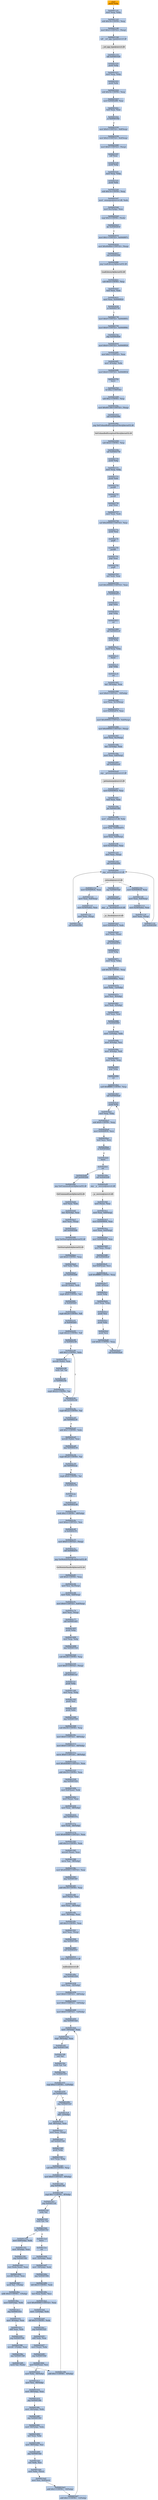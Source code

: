 digraph G {
node[shape=rectangle,style=filled,fillcolor=lightsteelblue,color=lightsteelblue]
bgcolor="transparent"
a0x00401140pushl_ebp[label="start\npushl %ebp",color="lightgrey",fillcolor="orange"];
a0x00401141movl_esp_ebp[label="0x00401141\nmovl %esp, %ebp"];
a0x00401143subl_0x18UINT8_esp[label="0x00401143\nsubl $0x18<UINT8>, %esp"];
a0x00401146movl_0x2UINT32_esp_[label="0x00401146\nmovl $0x2<UINT32>, (%esp)"];
a0x0040114dcall___set_app_type_msvcrt_dll[label="0x0040114d\ncall __set_app_type@msvcrt.dll"];
a__set_app_type_msvcrt_dll[label="__set_app_type@msvcrt.dll",color="lightgrey",fillcolor="lightgrey"];
a0x00401153call_0x00401020[label="0x00401153\ncall 0x00401020"];
a0x00401020pushl_ebp[label="0x00401020\npushl %ebp"];
a0x00401021movl_esp_ebp[label="0x00401021\nmovl %esp, %ebp"];
a0x00401023pushl_ebx[label="0x00401023\npushl %ebx"];
a0x00401024subl_0x34UINT8_esp[label="0x00401024\nsubl $0x34<UINT8>, %esp"];
a0x00401027movl_0x0040e6f0_eax[label="0x00401027\nmovl 0x0040e6f0, %eax"];
a0x0040102ctestl_eax_eax[label="0x0040102c\ntestl %eax, %eax"];
a0x0040102eje_0x0040104c[label="0x0040102e\nje 0x0040104c"];
a0x00401030movl_0x0UINT32_0x8esp_[label="0x00401030\nmovl $0x0<UINT32>, 0x8(%esp)"];
a0x00401038movl_0x2UINT32_0x4esp_[label="0x00401038\nmovl $0x2<UINT32>, 0x4(%esp)"];
a0x00401040movl_0x0UINT32_esp_[label="0x00401040\nmovl $0x0<UINT32>, (%esp)"];
a0x00401047call_eax[label="0x00401047\ncall %eax"];
a0x004025d0pushl_ebp[label="0x004025d0\npushl %ebp"];
a0x004025d1movl_esp_ebp[label="0x004025d1\nmovl %esp, %ebp"];
a0x004025d3pushl_ebx[label="0x004025d3\npushl %ebx"];
a0x004025d4subl_0x14UINT8_esp[label="0x004025d4\nsubl $0x14<UINT8>, %esp"];
a0x004025d7movl__winmajor_msvcrt_dll_edx[label="0x004025d7\nmovl _winmajor@msvcrt.dll, %edx"];
a0x004025ddmovl_0xcebp__eax[label="0x004025dd\nmovl 0xc(%ebp), %eax"];
a0x004025e0cmpl_0x3UINT8_edx_[label="0x004025e0\ncmpl $0x3<UINT8>, (%edx)"];
a0x004025e3jbe_0x00402616[label="0x004025e3\njbe 0x00402616"];
a0x00402616movl_0x1UINT32_0x0040f07c[label="0x00402616\nmovl $0x1<UINT32>, 0x0040f07c"];
a0x00402620movl_0x40e6b4UINT32_esp_[label="0x00402620\nmovl $0x40e6b4<UINT32>, (%esp)"];
a0x00402627call_0x00402f88[label="0x00402627\ncall 0x00402f88"];
a0x00402f88jmp_LoadLibraryA_kernel32_dll[label="0x00402f88\njmp LoadLibraryA@kernel32.dll"];
LoadLibraryA_kernel32_dll[label="LoadLibraryA@kernel32.dll",color="lightgrey",fillcolor="lightgrey"];
a0x0040262csubl_0x4UINT8_esp[label="0x0040262c\nsubl $0x4<UINT8>, %esp"];
a0x0040262ftestl_eax_eax[label="0x0040262f\ntestl %eax, %eax"];
a0x00402631movl_eax_0x0040f020[label="0x00402631\nmovl %eax, 0x0040f020"];
a0x00402636je_0x00402736[label="0x00402636\nje 0x00402736"];
a0x00402736movl_0x0UINT32_0x0040f05c[label="0x00402736\nmovl $0x0<UINT32>, 0x0040f05c"];
a0x00402740movl_0x0UINT32_0x0040f06c[label="0x00402740\nmovl $0x0<UINT32>, 0x0040f06c"];
a0x0040274ajmp_0x004026e6[label="0x0040274a\njmp 0x004026e6"];
a0x004026e6movl_0x0UINT32_0x0040f020[label="0x004026e6\nmovl $0x0<UINT32>, 0x0040f020"];
a0x004026f0movl_0x1UINT32_eax[label="0x004026f0\nmovl $0x1<UINT32>, %eax"];
a0x004026f5movl__4ebp__ebx[label="0x004026f5\nmovl -4(%ebp), %ebx"];
a0x004026f8movl_0x0UINT32_0x0040f034[label="0x004026f8\nmovl $0x0<UINT32>, 0x0040f034"];
a0x00402702leave_[label="0x00402702\nleave "];
a0x00402703ret_0xcUINT16[label="0x00402703\nret $0xc<UINT16>"];
a0x00401049subl_0xcUINT8_esp[label="0x00401049\nsubl $0xc<UINT8>, %esp"];
a0x0040104cmovl_0x401180UINT32_esp_[label="0x0040104c\nmovl $0x401180<UINT32>, (%esp)"];
a0x00401053call_0x00402f60[label="0x00401053\ncall 0x00402f60"];
a0x00402f60jmp_SetUnhandledExceptionFilter_kernel32_dll[label="0x00402f60\njmp SetUnhandledExceptionFilter@kernel32.dll"];
SetUnhandledExceptionFilter_kernel32_dll[label="SetUnhandledExceptionFilter@kernel32.dll",color="lightgrey",fillcolor="lightgrey"];
a0x00401058subl_0x4UINT8_esp[label="0x00401058\nsubl $0x4<UINT8>, %esp"];
a0x0040105bcall_0x00402750[label="0x0040105b\ncall 0x00402750"];
a0x00402750pushl_ebp[label="0x00402750\npushl %ebp"];
a0x00402751movl_esp_ebp[label="0x00402751\nmovl %esp, %ebp"];
a0x00402753pushl_ebx[label="0x00402753\npushl %ebx"];
a0x00402754pushfl_[label="0x00402754\npushfl "];
a0x00402755pushfl_[label="0x00402755\npushfl "];
a0x00402756popl_eax[label="0x00402756\npopl %eax"];
a0x00402757movl_eax_edx[label="0x00402757\nmovl %eax, %edx"];
a0x00402759xorl_0x200000UINT32_eax[label="0x00402759\nxorl $0x200000<UINT32>, %eax"];
a0x0040275epushl_eax[label="0x0040275e\npushl %eax"];
a0x0040275fpopfl_[label="0x0040275f\npopfl "];
a0x00402760pushfl_[label="0x00402760\npushfl "];
a0x00402761popl_eax[label="0x00402761\npopl %eax"];
a0x00402762popfl_[label="0x00402762\npopfl "];
a0x00402763xorl_edx_eax[label="0x00402763\nxorl %edx, %eax"];
a0x00402765testl_0x200000UINT32_eax[label="0x00402765\ntestl $0x200000<UINT32>, %eax"];
a0x0040276aje_0x00402813[label="0x0040276a\nje 0x00402813"];
a0x00402813popl_ebx[label="0x00402813\npopl %ebx"];
a0x00402814popl_ebp[label="0x00402814\npopl %ebp"];
a0x00402815ret[label="0x00402815\nret"];
a0x00401060call_0x00402cc0[label="0x00401060\ncall 0x00402cc0"];
a0x00402cc0pushl_ebp[label="0x00402cc0\npushl %ebp"];
a0x00402cc1movl_esp_ebp[label="0x00402cc1\nmovl %esp, %ebp"];
a0x00402cc3fninit_[label="0x00402cc3\nfninit "];
a0x00402cc5popl_ebp[label="0x00402cc5\npopl %ebp"];
a0x00402cc6ret[label="0x00402cc6\nret"];
a0x00401065leal__16ebp__eax[label="0x00401065\nleal -16(%ebp), %eax"];
a0x00401068movl_0x0UINT32__16ebp_[label="0x00401068\nmovl $0x0<UINT32>, -16(%ebp)"];
a0x0040106fmovl_eax_0x10esp_[label="0x0040106f\nmovl %eax, 0x10(%esp)"];
a0x00401073movl_0x0040e670_eax[label="0x00401073\nmovl 0x0040e670, %eax"];
a0x00401078movl_0x40f004UINT32_0x4esp_[label="0x00401078\nmovl $0x40f004<UINT32>, 0x4(%esp)"];
a0x00401080movl_0x40f000UINT32_esp_[label="0x00401080\nmovl $0x40f000<UINT32>, (%esp)"];
a0x00401087movl_eax_0xcesp_[label="0x00401087\nmovl %eax, 0xc(%esp)"];
a0x0040108bleal__12ebp__eax[label="0x0040108b\nleal -12(%ebp), %eax"];
a0x0040108emovl_eax_0x8esp_[label="0x0040108e\nmovl %eax, 0x8(%esp)"];
a0x00401092call_0x00402ee0[label="0x00401092\ncall 0x00402ee0"];
a0x00402ee0jmp___getmainargs_msvcrt_dll[label="0x00402ee0\njmp __getmainargs@msvcrt.dll"];
a__getmainargs_msvcrt_dll[label="__getmainargs@msvcrt.dll",color="lightgrey",fillcolor="lightgrey"];
a0x00401097movl_0x0040f024_eax[label="0x00401097\nmovl 0x0040f024, %eax"];
a0x0040109ctestl_eax_eax[label="0x0040109c\ntestl %eax, %eax"];
a0x0040109ejne_0x004010f0[label="0x0040109e\njne 0x004010f0"];
a0x004010f0movl__iob_msvcrt_dll_ebx[label="0x004010f0\nmovl _iob@msvcrt.dll, %ebx"];
a0x004010f6movl_eax_0x0040e674[label="0x004010f6\nmovl %eax, 0x0040e674"];
a0x004010fbmovl_eax_0x4esp_[label="0x004010fb\nmovl %eax, 0x4(%esp)"];
a0x004010ffmovl_0x10ebx__eax[label="0x004010ff\nmovl 0x10(%ebx), %eax"];
a0x00401102movl_eax_esp_[label="0x00401102\nmovl %eax, (%esp)"];
a0x00401105call_0x00402f00[label="0x00401105\ncall 0x00402f00"];
a0x00402f00jmp__setmode_msvcrt_dll[label="0x00402f00\njmp _setmode@msvcrt.dll"];
a_setmode_msvcrt_dll[label="_setmode@msvcrt.dll",color="lightgrey",fillcolor="lightgrey"];
a0x0040110amovl_0x0040f024_eax[label="0x0040110a\nmovl 0x0040f024, %eax"];
a0x0040110fmovl_eax_0x4esp_[label="0x0040110f\nmovl %eax, 0x4(%esp)"];
a0x00401113movl_0x30ebx__eax[label="0x00401113\nmovl 0x30(%ebx), %eax"];
a0x00401116movl_eax_esp_[label="0x00401116\nmovl %eax, (%esp)"];
a0x00401119call_0x00402f00[label="0x00401119\ncall 0x00402f00"];
a0x0040111emovl_0x0040f024_eax[label="0x0040111e\nmovl 0x0040f024, %eax"];
a0x00401123movl_eax_0x4esp_[label="0x00401123\nmovl %eax, 0x4(%esp)"];
a0x00401127movl_0x50ebx__eax[label="0x00401127\nmovl 0x50(%ebx), %eax"];
a0x0040112amovl_eax_esp_[label="0x0040112a\nmovl %eax, (%esp)"];
a0x0040112dcall_0x00402f00[label="0x0040112d\ncall 0x00402f00"];
a0x00401132jmp_0x004010a0[label="0x00401132\njmp 0x004010a0"];
a0x004010a0call_0x00402ee8[label="0x004010a0\ncall 0x00402ee8"];
a0x00402ee8jmp___p__fmode_msvcrt_dll[label="0x00402ee8\njmp __p__fmode@msvcrt.dll"];
a__p__fmode_msvcrt_dll[label="__p__fmode@msvcrt.dll",color="lightgrey",fillcolor="lightgrey"];
a0x004010a5movl_0x0040e674_edx[label="0x004010a5\nmovl 0x0040e674, %edx"];
a0x004010abmovl_edx_eax_[label="0x004010ab\nmovl %edx, (%eax)"];
a0x004010adcall_0x00402970[label="0x004010ad\ncall 0x00402970"];
a0x00402970pushl_ebp[label="0x00402970\npushl %ebp"];
a0x00402971movl_esp_ebp[label="0x00402971\nmovl %esp, %ebp"];
a0x00402973subl_0x38UINT8_esp[label="0x00402973\nsubl $0x38<UINT8>, %esp"];
a0x00402976movl_0x0040f02c_eax[label="0x00402976\nmovl 0x0040f02c, %eax"];
a0x0040297bmovl_ebx__12ebp_[label="0x0040297b\nmovl %ebx, -12(%ebp)"];
a0x0040297emovl_esi__8ebp_[label="0x0040297e\nmovl %esi, -8(%ebp)"];
a0x00402981movl_edi__4ebp_[label="0x00402981\nmovl %edi, -4(%ebp)"];
a0x00402984testl_eax_eax[label="0x00402984\ntestl %eax, %eax"];
a0x00402986je_0x00402995[label="0x00402986\nje 0x00402995"];
a0x00402988movl__12ebp__ebx[label="0x00402988\nmovl -12(%ebp), %ebx"];
a0x0040298bmovl__8ebp__esi[label="0x0040298b\nmovl -8(%ebp), %esi"];
a0x0040298emovl__4ebp__edi[label="0x0040298e\nmovl -4(%ebp), %edi"];
a0x00402991movl_ebp_esp[label="0x00402991\nmovl %ebp, %esp"];
a0x00402993popl_ebp[label="0x00402993\npopl %ebp"];
a0x00402994ret[label="0x00402994\nret"];
a0x004010b2andl_0xfffffff0UINT8_esp[label="0x004010b2\nandl $0xfffffff0<UINT8>, %esp"];
a0x004010b5call_0x00402ba0[label="0x004010b5\ncall 0x00402ba0"];
a0x00402ba0pushl_ebp[label="0x00402ba0\npushl %ebp"];
a0x00402ba1movl_esp_ebp[label="0x00402ba1\nmovl %esp, %ebp"];
a0x00402ba3subl_0x8UINT8_esp[label="0x00402ba3\nsubl $0x8<UINT8>, %esp"];
a0x00402ba6movl_0x0040f030_ecx[label="0x00402ba6\nmovl 0x0040f030, %ecx"];
a0x00402bactestl_ecx_ecx[label="0x00402bac\ntestl %ecx, %ecx"];
a0x00402baeje_0x00402bb2[label="0x00402bae\nje 0x00402bb2"];
a0x00402bb0leave_[label="0x00402bb0\nleave "];
a0x00402bb1ret[label="0x00402bb1\nret"];
a0x004010bacall_0x00402ef0[label="0x004010ba\ncall 0x00402ef0"];
a0x00402ef0jmp___p__environ_msvcrt_dll[label="0x00402ef0\njmp __p__environ@msvcrt.dll"];
a__p__environ_msvcrt_dll[label="__p__environ@msvcrt.dll",color="lightgrey",fillcolor="lightgrey"];
a0x004010bfmovl_eax__eax[label="0x004010bf\nmovl (%eax), %eax"];
a0x004010c1movl_eax_0x8esp_[label="0x004010c1\nmovl %eax, 0x8(%esp)"];
a0x004010c5movl_0x0040f004_eax[label="0x004010c5\nmovl 0x0040f004, %eax"];
a0x004010camovl_eax_0x4esp_[label="0x004010ca\nmovl %eax, 0x4(%esp)"];
a0x004010cemovl_0x0040f000_eax[label="0x004010ce\nmovl 0x0040f000, %eax"];
a0x004010d3movl_eax_esp_[label="0x004010d3\nmovl %eax, (%esp)"];
a0x004010d6call_0x00402bc0[label="0x004010d6\ncall 0x00402bc0"];
a0x00402bc0leal_0x4esp__ecx[label="0x00402bc0\nleal 0x4(%esp), %ecx"];
a0x00402bc4andl_0xfffffff0UINT8_esp[label="0x00402bc4\nandl $0xfffffff0<UINT8>, %esp"];
a0x00402bc7pushl__4ecx_[label="0x00402bc7\npushl -4(%ecx)"];
a0x00402bcapushl_ebp[label="0x00402bca\npushl %ebp"];
a0x00402bcbmovl_esp_ebp[label="0x00402bcb\nmovl %esp, %ebp"];
a0x00402bcdpushl_esi[label="0x00402bcd\npushl %esi"];
a0x00402bcepushl_ebx[label="0x00402bce\npushl %ebx"];
a0x00402bcfpushl_ecx[label="0x00402bcf\npushl %ecx"];
a0x00402bd0subl_0x6cUINT8_esp[label="0x00402bd0\nsubl $0x6c<UINT8>, %esp"];
a0x00402bd3call_0x00402ba0[label="0x00402bd3\ncall 0x00402ba0"];
a0x00402bd8call_0x00402fd0[label="0x00402bd8\ncall 0x00402fd0"];
a0x00402fd0jmp_GetCommandLineA_kernel32_dll[label="0x00402fd0\njmp GetCommandLineA@kernel32.dll"];
GetCommandLineA_kernel32_dll[label="GetCommandLineA@kernel32.dll",color="lightgrey",fillcolor="lightgrey"];
a0x00402bddmovl_eax_ebx[label="0x00402bdd\nmovl %eax, %ebx"];
a0x00402bdfleal__92ebp__eax[label="0x00402bdf\nleal -92(%ebp), %eax"];
a0x00402be2movl_eax_esp_[label="0x00402be2\nmovl %eax, (%esp)"];
a0x00402be5call_0x00402fd8[label="0x00402be5\ncall 0x00402fd8"];
a0x00402fd8jmp_GetStartupInfoA_kernel32_dll[label="0x00402fd8\njmp GetStartupInfoA@kernel32.dll"];
GetStartupInfoA_kernel32_dll[label="GetStartupInfoA@kernel32.dll",color="lightgrey",fillcolor="lightgrey"];
a0x00402beasubl_0x4UINT8_esp[label="0x00402bea\nsubl $0x4<UINT8>, %esp"];
a0x00402bedtestl_ebx_ebx[label="0x00402bed\ntestl %ebx, %ebx"];
a0x00402befjne_0x00402bf6[label="0x00402bef\njne 0x00402bf6"];
a0x00402bf6movzbl_ebx__edx[label="0x00402bf6\nmovzbl (%ebx), %edx"];
a0x00402bf9cmpb_0x9UINT8_dl[label="0x00402bf9\ncmpb $0x9<UINT8>, %dl"];
a0x00402bfcje_0x00402bf3[label="0x00402bfc\nje 0x00402bf3"];
a0x00402bfecmpb_0x20UINT8_dl[label="0x00402bfe\ncmpb $0x20<UINT8>, %dl"];
a0x00402c01je_0x00402bf3[label="0x00402c01\nje 0x00402bf3"];
a0x00402c03cmpb_0x22UINT8_dl[label="0x00402c03\ncmpb $0x22<UINT8>, %dl"];
a0x00402c06je_0x00402c90[label="0x00402c06\nje 0x00402c90"];
a0x00402c90addl_0x1UINT8_ebx[label="0x00402c90\naddl $0x1<UINT8>, %ebx"];
a0x00402c93movzbl_ebx__eax[label="0x00402c93\nmovzbl (%ebx), %eax"];
a0x00402c96testb_al_al[label="0x00402c96\ntestb %al, %al"];
a0x00402c98je_0x00402c9e[label="0x00402c98\nje 0x00402c9e"];
a0x00402c9acmpb_0x22UINT8_al[label="0x00402c9a\ncmpb $0x22<UINT8>, %al"];
a0x00402c9cjne_0x00402c90[label="0x00402c9c\njne 0x00402c90"];
a0x00402c9ecmpb_0x22UINT8_al[label="0x00402c9e\ncmpb $0x22<UINT8>, %al"];
a0x00402ca0jne_0x00402c34[label="0x00402ca0\njne 0x00402c34"];
a0x00402ca2addl_0x1UINT8_ebx[label="0x00402ca2\naddl $0x1<UINT8>, %ebx"];
a0x00402ca5movzbl_ebx__eax[label="0x00402ca5\nmovzbl (%ebx), %eax"];
a0x00402ca8jmp_0x00402c34[label="0x00402ca8\njmp 0x00402c34"];
a0x00402c34cmpb_0x20UINT8_al[label="0x00402c34\ncmpb $0x20<UINT8>, %al"];
a0x00402c36jne_0x00402caa[label="0x00402c36\njne 0x00402caa"];
a0x00402caacmpb_0x9UINT8_al[label="0x00402caa\ncmpb $0x9<UINT8>, %al"];
a0x00402cacje_0x00402c38[label="0x00402cac\nje 0x00402c38"];
a0x00402caenop_[label="0x00402cae\nnop "];
a0x00402cb0jmp_0x00402c46[label="0x00402cb0\njmp 0x00402c46"];
a0x00402c46testb_0x1UINT8__48ebp_[label="0x00402c46\ntestb $0x1<UINT8>, -48(%ebp)"];
a0x00402c4amovl_0xaUINT32_esi[label="0x00402c4a\nmovl $0xa<UINT32>, %esi"];
a0x00402c4fje_0x00402c55[label="0x00402c4f\nje 0x00402c55"];
a0x00402c55movl_0x0UINT32_esp_[label="0x00402c55\nmovl $0x0<UINT32>, (%esp)"];
a0x00402c5ccall_0x00402f70[label="0x00402c5c\ncall 0x00402f70"];
a0x00402f70jmp_GetModuleHandleA_kernel32_dll[label="0x00402f70\njmp GetModuleHandleA@kernel32.dll"];
GetModuleHandleA_kernel32_dll[label="GetModuleHandleA@kernel32.dll",color="lightgrey",fillcolor="lightgrey"];
a0x00402c61subl_0x4UINT8_esp[label="0x00402c61\nsubl $0x4<UINT8>, %esp"];
a0x00402c64movl_esi_0xcesp_[label="0x00402c64\nmovl %esi, 0xc(%esp)"];
a0x00402c68movl_ebx_0x8esp_[label="0x00402c68\nmovl %ebx, 0x8(%esp)"];
a0x00402c6cmovl_0x0UINT32_0x4esp_[label="0x00402c6c\nmovl $0x0<UINT32>, 0x4(%esp)"];
a0x00402c74movl_eax_esp_[label="0x00402c74\nmovl %eax, (%esp)"];
a0x00402c77call_0x00401405[label="0x00402c77\ncall 0x00401405"];
a0x00401405pushl_ebp[label="0x00401405\npushl %ebp"];
a0x00401406movl_esp_ebp[label="0x00401406\nmovl %esp, %ebp"];
a0x00401408jmp_0x0040152d[label="0x00401408\njmp 0x0040152d"];
a0x0040152dsubl_0x28UINT8_esp[label="0x0040152d\nsubl $0x28<UINT8>, %esp"];
a0x00401530movl_0x0UINT32_esp_[label="0x00401530\nmovl $0x0<UINT32>, (%esp)"];
a0x00401537call_0x004013cf[label="0x00401537\ncall 0x004013cf"];
a0x004013cfpushl_ebp[label="0x004013cf\npushl %ebp"];
a0x004013d0movl_esp_ebp[label="0x004013d0\nmovl %esp, %ebp"];
a0x004013d2pushl_esi[label="0x004013d2\npushl %esi"];
a0x004013d3pushl_ebx[label="0x004013d3\npushl %ebx"];
a0x004013d4jmp_0x00401509[label="0x004013d4\njmp 0x00401509"];
a0x00401509subl_0x50UINT8_esp[label="0x00401509\nsubl $0x50<UINT8>, %esp"];
a0x0040150cmovl_0x0UINT32__48ebp_[label="0x0040150c\nmovl $0x0<UINT32>, -48(%ebp)"];
a0x00401513movl_0x0UINT32__44ebp_[label="0x00401513\nmovl $0x0<UINT32>, -44(%ebp)"];
a0x0040151amovw_0x0UINT16__38ebp_[label="0x0040151a\nmovw $0x0<UINT16>, -38(%ebp)"];
a0x00401520movl_0x404060UINT32_eax[label="0x00401520\nmovl $0x404060<UINT32>, %eax"];
a0x00401525addl_0x10UINT8_eax[label="0x00401525\naddl $0x10<UINT8>, %eax"];
a0x00401528jmp_0x0040142b[label="0x00401528\njmp 0x0040142b"];
a0x0040142bmovl_0x4eax__edx[label="0x0040142b\nmovl 0x4(%eax), %edx"];
a0x0040142emovl_eax__eax[label="0x0040142e\nmovl (%eax), %eax"];
a0x00401430movl_eax__48ebp_[label="0x00401430\nmovl %eax, -48(%ebp)"];
a0x00401433jmp_0x0040157a[label="0x00401433\njmp 0x0040157a"];
a0x0040157amovl_edx__44ebp_[label="0x0040157a\nmovl %edx, -44(%ebp)"];
a0x0040157dmovl_0x404060UINT32_eax[label="0x0040157d\nmovl $0x404060<UINT32>, %eax"];
a0x00401582addl_0x1eUINT8_eax[label="0x00401582\naddl $0x1e<UINT8>, %eax"];
a0x00401585movzwl_eax__eax[label="0x00401585\nmovzwl (%eax), %eax"];
a0x00401588movw_ax__38ebp_[label="0x00401588\nmovw %ax, -38(%ebp)"];
a0x0040158cmovl_0x404060UINT32_eax[label="0x0040158c\nmovl $0x404060<UINT32>, %eax"];
a0x00401591jmp_0x004014f3[label="0x00401591\njmp 0x004014f3"];
a0x004014f3addl_0x18UINT8_eax[label="0x004014f3\naddl $0x18<UINT8>, %eax"];
a0x004014f6movl_eax__eax[label="0x004014f6\nmovl (%eax), %eax"];
a0x004014f8movl_eax__36ebp_[label="0x004014f8\nmovl %eax, -36(%ebp)"];
a0x004014fbmovl__36ebp__eax[label="0x004014fb\nmovl -36(%ebp), %eax"];
a0x004014feshll_0x3UINT8_eax[label="0x004014fe\nshll $0x3<UINT8>, %eax"];
a0x00401501movl_eax_esp_[label="0x00401501\nmovl %eax, (%esp)"];
a0x00401504jmp_0x00401485[label="0x00401504\njmp 0x00401485"];
a0x00401485call_0x00402f10[label="0x00401485\ncall 0x00402f10"];
a0x00402f10jmp_malloc_msvcrt_dll[label="0x00402f10\njmp malloc@msvcrt.dll"];
malloc_msvcrt_dll[label="malloc@msvcrt.dll",color="lightgrey",fillcolor="lightgrey"];
a0x0040148ajmp_0x00401438[label="0x0040148a\njmp 0x00401438"];
a0x00401438movl_eax__32ebp_[label="0x00401438\nmovl %eax, -32(%ebp)"];
a0x0040143bmovl_0x0UINT32__28ebp_[label="0x0040143b\nmovl $0x0<UINT32>, -28(%ebp)"];
a0x00401442movl_0x0UINT32__16ebp_[label="0x00401442\nmovl $0x0<UINT32>, -16(%ebp)"];
a0x00401449movl_0x0UINT32__12ebp_[label="0x00401449\nmovl $0x0<UINT32>, -12(%ebp)"];
a0x00401450jmp_0x004014eb[label="0x00401450\njmp 0x004014eb"];
a0x004014ebmovl__16ebp__eax[label="0x004014eb\nmovl -16(%ebp), %eax"];
a0x004014eecmpl__36ebp__eax[label="0x004014ee\ncmpl -36(%ebp), %eax"];
a0x004014f1jmp_0x00401549[label="0x004014f1\njmp 0x00401549"];
a0x00401549setl_al[label="0x00401549\nsetl %al"];
a0x0040154ctestb_al_al[label="0x0040154c\ntestb %al, %al"];
a0x0040154ejne_0x00401455[label="0x0040154e\njne 0x00401455"];
a0x00401455cmpl_0x2UINT8__12ebp_[label="0x00401455\ncmpl $0x2<UINT8>, -12(%ebp)"];
a0x00401459jne_0x004014c9[label="0x00401459\njne 0x004014c9"];
a0x004014c9leal__48ebp__eax[label="0x004014c9\nleal -48(%ebp), %eax"];
a0x004014ccmovl_eax_esp_[label="0x004014cc\nmovl %eax, (%esp)"];
a0x004014cfcall_0x00401340[label="0x004014cf\ncall 0x00401340"];
a0x00401340pushl_ebp[label="0x00401340\npushl %ebp"];
a0x00401341movl_esp_ebp[label="0x00401341\nmovl %esp, %ebp"];
a0x00401343subl_0x10UINT8_esp[label="0x00401343\nsubl $0x10<UINT8>, %esp"];
a0x00401346movl_0x0UINT32__8ebp_[label="0x00401346\nmovl $0x0<UINT32>, -8(%ebp)"];
a0x0040134djmp_0x004013df[label="0x0040134d\njmp 0x004013df"];
a0x004013dfcmpl_0x7UINT8__8ebp_[label="0x004013df\ncmpl $0x7<UINT8>, -8(%ebp)"];
a0x004013e3jmp_0x004013c6[label="0x004013e3\njmp 0x004013c6"];
a0x004013c6setle_al[label="0x004013c6\nsetle %al"];
a0x004013c9testb_al_al[label="0x004013c9\ntestb %al, %al"];
a0x004013cbjne_0x00401352[label="0x004013cb\njne 0x00401352"];
a0x00401352movl_0x8ebp__edx[label="0x00401352\nmovl 0x8(%ebp), %edx"];
a0x00401355movl__8ebp__eax[label="0x00401355\nmovl -8(%ebp), %eax"];
a0x00401358jmp_0x004014b1[label="0x00401358\njmp 0x004014b1"];
a0x004014b1leal_edxeax__eax[label="0x004014b1\nleal (%edx,%eax), %eax"];
a0x004014b4movzbl_eax__eax[label="0x004014b4\nmovzbl (%eax), %eax"];
a0x004014b7movb_al__1ebp_[label="0x004014b7\nmovb %al, -1(%ebp)"];
a0x004014baaddb_0x4UINT8__1ebp_[label="0x004014ba\naddb $0x4<UINT8>, -1(%ebp)"];
a0x004014bemovl_0x8ebp__edx[label="0x004014be\nmovl 0x8(%ebp), %edx"];
a0x004014c1jmp_0x0040141b[label="0x004014c1\njmp 0x0040141b"];
a0x0040141bmovl__8ebp__eax[label="0x0040141b\nmovl -8(%ebp), %eax"];
a0x0040141eaddl_eax_edx[label="0x0040141e\naddl %eax, %edx"];
a0x00401420jmp_0x00401596[label="0x00401420\njmp 0x00401596"];
a0x00401596movzbl__1ebp__eax[label="0x00401596\nmovzbl -1(%ebp), %eax"];
a0x0040159ajmp_0x004013d9[label="0x0040159a\njmp 0x004013d9"];
a0x004013d9movb_al_edx_[label="0x004013d9\nmovb %al, (%edx)"];
a0x004013dbaddl_0x1UINT8__8ebp_[label="0x004013db\naddl $0x1<UINT8>, -8(%ebp)"];
a0x004013cdleave_[label="0x004013cd\nleave "];
a0x004013ceret[label="0x004013ce\nret"];
a0x004014d4movl__32ebp__eax[label="0x004014d4\nmovl -32(%ebp), %eax"];
a0x004014d7movl__16ebp__edx[label="0x004014d7\nmovl -16(%ebp), %edx"];
a0x004014dajmp_0x0040149b[label="0x004014da\njmp 0x0040149b"];
a0x0040149bshll_0x3UINT8_edx[label="0x0040149b\nshll $0x3<UINT8>, %edx"];
a0x0040149eleal_eaxedx__ecx[label="0x0040149e\nleal (%eax,%edx), %ecx"];
a0x004014a1movl_0x404060UINT32_eax[label="0x004014a1\nmovl $0x404060<UINT32>, %eax"];
a0x004014a6movl__12ebp__edx[label="0x004014a6\nmovl -12(%ebp), %edx"];
a0x004014a9shll_0x3UINT8_edx[label="0x004014a9\nshll $0x3<UINT8>, %edx"];
a0x004014acjmp_0x00401425[label="0x004014ac\njmp 0x00401425"];
a0x00401425addl_edx_eax[label="0x00401425\naddl %edx, %eax"];
a0x00401427movl_eax__ebx[label="0x00401427\nmovl (%eax), %ebx"];
a0x00401429jmp_0x0040140d[label="0x00401429\njmp 0x0040140d"];
a0x0040140dmovl_0x4eax__esi[label="0x0040140d\nmovl 0x4(%eax), %esi"];
a0x00401410movl_ebx__64ebp_[label="0x00401410\nmovl %ebx, -64(%ebp)"];
a0x00401413movl_esi__60ebp_[label="0x00401413\nmovl %esi, -60(%ebp)"];
a0x00401416movl__48ebp__eax[label="0x00401416\nmovl -48(%ebp), %eax"];
a0x00401419jmp_0x0040148c[label="0x00401419\njmp 0x0040148c"];
a0x0040148cmovl__44ebp__edx[label="0x0040148c\nmovl -44(%ebp), %edx"];
a0x0040148fjmp_0x00401491[label="0x0040148f\njmp 0x00401491"];
a0x00401491movl__64ebp__ebx[label="0x00401491\nmovl -64(%ebp), %ebx"];
a0x00401494xorl_eax_ebx[label="0x00401494\nxorl %eax, %ebx"];
a0x00401496movl__60ebp__esi[label="0x00401496\nmovl -60(%ebp), %esi"];
a0x00401499jmp_0x004014dc[label="0x00401499\njmp 0x004014dc"];
a0x004014dcxorl_edx_esi[label="0x004014dc\nxorl %edx, %esi"];
a0x004014demovl_ebx_ecx_[label="0x004014de\nmovl %ebx, (%ecx)"];
a0x004014e0movl_esi_0x4ecx_[label="0x004014e0\nmovl %esi, 0x4(%ecx)"];
a0x004014e3addl_0x1UINT8__16ebp_[label="0x004014e3\naddl $0x1<UINT8>, -16(%ebp)"];
a0x004014e7addl_0x1UINT8__12ebp_[label="0x004014e7\naddl $0x1<UINT8>, -12(%ebp)"];
a0x0040145bjmp_0x004014c6[label="0x0040145b\njmp 0x004014c6"];
a0x004014c6shll__12ebp_[label="0x004014c6\nshll -12(%ebp)"];
a0x00401140pushl_ebp -> a0x00401141movl_esp_ebp [color="#000000"];
a0x00401141movl_esp_ebp -> a0x00401143subl_0x18UINT8_esp [color="#000000"];
a0x00401143subl_0x18UINT8_esp -> a0x00401146movl_0x2UINT32_esp_ [color="#000000"];
a0x00401146movl_0x2UINT32_esp_ -> a0x0040114dcall___set_app_type_msvcrt_dll [color="#000000"];
a0x0040114dcall___set_app_type_msvcrt_dll -> a__set_app_type_msvcrt_dll [color="#000000"];
a__set_app_type_msvcrt_dll -> a0x00401153call_0x00401020 [color="#000000"];
a0x00401153call_0x00401020 -> a0x00401020pushl_ebp [color="#000000"];
a0x00401020pushl_ebp -> a0x00401021movl_esp_ebp [color="#000000"];
a0x00401021movl_esp_ebp -> a0x00401023pushl_ebx [color="#000000"];
a0x00401023pushl_ebx -> a0x00401024subl_0x34UINT8_esp [color="#000000"];
a0x00401024subl_0x34UINT8_esp -> a0x00401027movl_0x0040e6f0_eax [color="#000000"];
a0x00401027movl_0x0040e6f0_eax -> a0x0040102ctestl_eax_eax [color="#000000"];
a0x0040102ctestl_eax_eax -> a0x0040102eje_0x0040104c [color="#000000"];
a0x0040102eje_0x0040104c -> a0x00401030movl_0x0UINT32_0x8esp_ [color="#000000",label="F"];
a0x00401030movl_0x0UINT32_0x8esp_ -> a0x00401038movl_0x2UINT32_0x4esp_ [color="#000000"];
a0x00401038movl_0x2UINT32_0x4esp_ -> a0x00401040movl_0x0UINT32_esp_ [color="#000000"];
a0x00401040movl_0x0UINT32_esp_ -> a0x00401047call_eax [color="#000000"];
a0x00401047call_eax -> a0x004025d0pushl_ebp [color="#000000"];
a0x004025d0pushl_ebp -> a0x004025d1movl_esp_ebp [color="#000000"];
a0x004025d1movl_esp_ebp -> a0x004025d3pushl_ebx [color="#000000"];
a0x004025d3pushl_ebx -> a0x004025d4subl_0x14UINT8_esp [color="#000000"];
a0x004025d4subl_0x14UINT8_esp -> a0x004025d7movl__winmajor_msvcrt_dll_edx [color="#000000"];
a0x004025d7movl__winmajor_msvcrt_dll_edx -> a0x004025ddmovl_0xcebp__eax [color="#000000"];
a0x004025ddmovl_0xcebp__eax -> a0x004025e0cmpl_0x3UINT8_edx_ [color="#000000"];
a0x004025e0cmpl_0x3UINT8_edx_ -> a0x004025e3jbe_0x00402616 [color="#000000"];
a0x004025e3jbe_0x00402616 -> a0x00402616movl_0x1UINT32_0x0040f07c [color="#000000",label="T"];
a0x00402616movl_0x1UINT32_0x0040f07c -> a0x00402620movl_0x40e6b4UINT32_esp_ [color="#000000"];
a0x00402620movl_0x40e6b4UINT32_esp_ -> a0x00402627call_0x00402f88 [color="#000000"];
a0x00402627call_0x00402f88 -> a0x00402f88jmp_LoadLibraryA_kernel32_dll [color="#000000"];
a0x00402f88jmp_LoadLibraryA_kernel32_dll -> LoadLibraryA_kernel32_dll [color="#000000"];
LoadLibraryA_kernel32_dll -> a0x0040262csubl_0x4UINT8_esp [color="#000000"];
a0x0040262csubl_0x4UINT8_esp -> a0x0040262ftestl_eax_eax [color="#000000"];
a0x0040262ftestl_eax_eax -> a0x00402631movl_eax_0x0040f020 [color="#000000"];
a0x00402631movl_eax_0x0040f020 -> a0x00402636je_0x00402736 [color="#000000"];
a0x00402636je_0x00402736 -> a0x00402736movl_0x0UINT32_0x0040f05c [color="#000000",label="T"];
a0x00402736movl_0x0UINT32_0x0040f05c -> a0x00402740movl_0x0UINT32_0x0040f06c [color="#000000"];
a0x00402740movl_0x0UINT32_0x0040f06c -> a0x0040274ajmp_0x004026e6 [color="#000000"];
a0x0040274ajmp_0x004026e6 -> a0x004026e6movl_0x0UINT32_0x0040f020 [color="#000000"];
a0x004026e6movl_0x0UINT32_0x0040f020 -> a0x004026f0movl_0x1UINT32_eax [color="#000000"];
a0x004026f0movl_0x1UINT32_eax -> a0x004026f5movl__4ebp__ebx [color="#000000"];
a0x004026f5movl__4ebp__ebx -> a0x004026f8movl_0x0UINT32_0x0040f034 [color="#000000"];
a0x004026f8movl_0x0UINT32_0x0040f034 -> a0x00402702leave_ [color="#000000"];
a0x00402702leave_ -> a0x00402703ret_0xcUINT16 [color="#000000"];
a0x00402703ret_0xcUINT16 -> a0x00401049subl_0xcUINT8_esp [color="#000000"];
a0x00401049subl_0xcUINT8_esp -> a0x0040104cmovl_0x401180UINT32_esp_ [color="#000000"];
a0x0040104cmovl_0x401180UINT32_esp_ -> a0x00401053call_0x00402f60 [color="#000000"];
a0x00401053call_0x00402f60 -> a0x00402f60jmp_SetUnhandledExceptionFilter_kernel32_dll [color="#000000"];
a0x00402f60jmp_SetUnhandledExceptionFilter_kernel32_dll -> SetUnhandledExceptionFilter_kernel32_dll [color="#000000"];
SetUnhandledExceptionFilter_kernel32_dll -> a0x00401058subl_0x4UINT8_esp [color="#000000"];
a0x00401058subl_0x4UINT8_esp -> a0x0040105bcall_0x00402750 [color="#000000"];
a0x0040105bcall_0x00402750 -> a0x00402750pushl_ebp [color="#000000"];
a0x00402750pushl_ebp -> a0x00402751movl_esp_ebp [color="#000000"];
a0x00402751movl_esp_ebp -> a0x00402753pushl_ebx [color="#000000"];
a0x00402753pushl_ebx -> a0x00402754pushfl_ [color="#000000"];
a0x00402754pushfl_ -> a0x00402755pushfl_ [color="#000000"];
a0x00402755pushfl_ -> a0x00402756popl_eax [color="#000000"];
a0x00402756popl_eax -> a0x00402757movl_eax_edx [color="#000000"];
a0x00402757movl_eax_edx -> a0x00402759xorl_0x200000UINT32_eax [color="#000000"];
a0x00402759xorl_0x200000UINT32_eax -> a0x0040275epushl_eax [color="#000000"];
a0x0040275epushl_eax -> a0x0040275fpopfl_ [color="#000000"];
a0x0040275fpopfl_ -> a0x00402760pushfl_ [color="#000000"];
a0x00402760pushfl_ -> a0x00402761popl_eax [color="#000000"];
a0x00402761popl_eax -> a0x00402762popfl_ [color="#000000"];
a0x00402762popfl_ -> a0x00402763xorl_edx_eax [color="#000000"];
a0x00402763xorl_edx_eax -> a0x00402765testl_0x200000UINT32_eax [color="#000000"];
a0x00402765testl_0x200000UINT32_eax -> a0x0040276aje_0x00402813 [color="#000000"];
a0x0040276aje_0x00402813 -> a0x00402813popl_ebx [color="#000000",label="T"];
a0x00402813popl_ebx -> a0x00402814popl_ebp [color="#000000"];
a0x00402814popl_ebp -> a0x00402815ret [color="#000000"];
a0x00402815ret -> a0x00401060call_0x00402cc0 [color="#000000"];
a0x00401060call_0x00402cc0 -> a0x00402cc0pushl_ebp [color="#000000"];
a0x00402cc0pushl_ebp -> a0x00402cc1movl_esp_ebp [color="#000000"];
a0x00402cc1movl_esp_ebp -> a0x00402cc3fninit_ [color="#000000"];
a0x00402cc3fninit_ -> a0x00402cc5popl_ebp [color="#000000"];
a0x00402cc5popl_ebp -> a0x00402cc6ret [color="#000000"];
a0x00402cc6ret -> a0x00401065leal__16ebp__eax [color="#000000"];
a0x00401065leal__16ebp__eax -> a0x00401068movl_0x0UINT32__16ebp_ [color="#000000"];
a0x00401068movl_0x0UINT32__16ebp_ -> a0x0040106fmovl_eax_0x10esp_ [color="#000000"];
a0x0040106fmovl_eax_0x10esp_ -> a0x00401073movl_0x0040e670_eax [color="#000000"];
a0x00401073movl_0x0040e670_eax -> a0x00401078movl_0x40f004UINT32_0x4esp_ [color="#000000"];
a0x00401078movl_0x40f004UINT32_0x4esp_ -> a0x00401080movl_0x40f000UINT32_esp_ [color="#000000"];
a0x00401080movl_0x40f000UINT32_esp_ -> a0x00401087movl_eax_0xcesp_ [color="#000000"];
a0x00401087movl_eax_0xcesp_ -> a0x0040108bleal__12ebp__eax [color="#000000"];
a0x0040108bleal__12ebp__eax -> a0x0040108emovl_eax_0x8esp_ [color="#000000"];
a0x0040108emovl_eax_0x8esp_ -> a0x00401092call_0x00402ee0 [color="#000000"];
a0x00401092call_0x00402ee0 -> a0x00402ee0jmp___getmainargs_msvcrt_dll [color="#000000"];
a0x00402ee0jmp___getmainargs_msvcrt_dll -> a__getmainargs_msvcrt_dll [color="#000000"];
a__getmainargs_msvcrt_dll -> a0x00401097movl_0x0040f024_eax [color="#000000"];
a0x00401097movl_0x0040f024_eax -> a0x0040109ctestl_eax_eax [color="#000000"];
a0x0040109ctestl_eax_eax -> a0x0040109ejne_0x004010f0 [color="#000000"];
a0x0040109ejne_0x004010f0 -> a0x004010f0movl__iob_msvcrt_dll_ebx [color="#000000",label="T"];
a0x004010f0movl__iob_msvcrt_dll_ebx -> a0x004010f6movl_eax_0x0040e674 [color="#000000"];
a0x004010f6movl_eax_0x0040e674 -> a0x004010fbmovl_eax_0x4esp_ [color="#000000"];
a0x004010fbmovl_eax_0x4esp_ -> a0x004010ffmovl_0x10ebx__eax [color="#000000"];
a0x004010ffmovl_0x10ebx__eax -> a0x00401102movl_eax_esp_ [color="#000000"];
a0x00401102movl_eax_esp_ -> a0x00401105call_0x00402f00 [color="#000000"];
a0x00401105call_0x00402f00 -> a0x00402f00jmp__setmode_msvcrt_dll [color="#000000"];
a0x00402f00jmp__setmode_msvcrt_dll -> a_setmode_msvcrt_dll [color="#000000"];
a_setmode_msvcrt_dll -> a0x0040110amovl_0x0040f024_eax [color="#000000"];
a0x0040110amovl_0x0040f024_eax -> a0x0040110fmovl_eax_0x4esp_ [color="#000000"];
a0x0040110fmovl_eax_0x4esp_ -> a0x00401113movl_0x30ebx__eax [color="#000000"];
a0x00401113movl_0x30ebx__eax -> a0x00401116movl_eax_esp_ [color="#000000"];
a0x00401116movl_eax_esp_ -> a0x00401119call_0x00402f00 [color="#000000"];
a0x00401119call_0x00402f00 -> a0x00402f00jmp__setmode_msvcrt_dll [color="#000000"];
a_setmode_msvcrt_dll -> a0x0040111emovl_0x0040f024_eax [color="#000000"];
a0x0040111emovl_0x0040f024_eax -> a0x00401123movl_eax_0x4esp_ [color="#000000"];
a0x00401123movl_eax_0x4esp_ -> a0x00401127movl_0x50ebx__eax [color="#000000"];
a0x00401127movl_0x50ebx__eax -> a0x0040112amovl_eax_esp_ [color="#000000"];
a0x0040112amovl_eax_esp_ -> a0x0040112dcall_0x00402f00 [color="#000000"];
a0x0040112dcall_0x00402f00 -> a0x00402f00jmp__setmode_msvcrt_dll [color="#000000"];
a_setmode_msvcrt_dll -> a0x00401132jmp_0x004010a0 [color="#000000"];
a0x00401132jmp_0x004010a0 -> a0x004010a0call_0x00402ee8 [color="#000000"];
a0x004010a0call_0x00402ee8 -> a0x00402ee8jmp___p__fmode_msvcrt_dll [color="#000000"];
a0x00402ee8jmp___p__fmode_msvcrt_dll -> a__p__fmode_msvcrt_dll [color="#000000"];
a__p__fmode_msvcrt_dll -> a0x004010a5movl_0x0040e674_edx [color="#000000"];
a0x004010a5movl_0x0040e674_edx -> a0x004010abmovl_edx_eax_ [color="#000000"];
a0x004010abmovl_edx_eax_ -> a0x004010adcall_0x00402970 [color="#000000"];
a0x004010adcall_0x00402970 -> a0x00402970pushl_ebp [color="#000000"];
a0x00402970pushl_ebp -> a0x00402971movl_esp_ebp [color="#000000"];
a0x00402971movl_esp_ebp -> a0x00402973subl_0x38UINT8_esp [color="#000000"];
a0x00402973subl_0x38UINT8_esp -> a0x00402976movl_0x0040f02c_eax [color="#000000"];
a0x00402976movl_0x0040f02c_eax -> a0x0040297bmovl_ebx__12ebp_ [color="#000000"];
a0x0040297bmovl_ebx__12ebp_ -> a0x0040297emovl_esi__8ebp_ [color="#000000"];
a0x0040297emovl_esi__8ebp_ -> a0x00402981movl_edi__4ebp_ [color="#000000"];
a0x00402981movl_edi__4ebp_ -> a0x00402984testl_eax_eax [color="#000000"];
a0x00402984testl_eax_eax -> a0x00402986je_0x00402995 [color="#000000"];
a0x00402986je_0x00402995 -> a0x00402988movl__12ebp__ebx [color="#000000",label="F"];
a0x00402988movl__12ebp__ebx -> a0x0040298bmovl__8ebp__esi [color="#000000"];
a0x0040298bmovl__8ebp__esi -> a0x0040298emovl__4ebp__edi [color="#000000"];
a0x0040298emovl__4ebp__edi -> a0x00402991movl_ebp_esp [color="#000000"];
a0x00402991movl_ebp_esp -> a0x00402993popl_ebp [color="#000000"];
a0x00402993popl_ebp -> a0x00402994ret [color="#000000"];
a0x00402994ret -> a0x004010b2andl_0xfffffff0UINT8_esp [color="#000000"];
a0x004010b2andl_0xfffffff0UINT8_esp -> a0x004010b5call_0x00402ba0 [color="#000000"];
a0x004010b5call_0x00402ba0 -> a0x00402ba0pushl_ebp [color="#000000"];
a0x00402ba0pushl_ebp -> a0x00402ba1movl_esp_ebp [color="#000000"];
a0x00402ba1movl_esp_ebp -> a0x00402ba3subl_0x8UINT8_esp [color="#000000"];
a0x00402ba3subl_0x8UINT8_esp -> a0x00402ba6movl_0x0040f030_ecx [color="#000000"];
a0x00402ba6movl_0x0040f030_ecx -> a0x00402bactestl_ecx_ecx [color="#000000"];
a0x00402bactestl_ecx_ecx -> a0x00402baeje_0x00402bb2 [color="#000000"];
a0x00402baeje_0x00402bb2 -> a0x00402bb0leave_ [color="#000000",label="F"];
a0x00402bb0leave_ -> a0x00402bb1ret [color="#000000"];
a0x00402bb1ret -> a0x004010bacall_0x00402ef0 [color="#000000"];
a0x004010bacall_0x00402ef0 -> a0x00402ef0jmp___p__environ_msvcrt_dll [color="#000000"];
a0x00402ef0jmp___p__environ_msvcrt_dll -> a__p__environ_msvcrt_dll [color="#000000"];
a__p__environ_msvcrt_dll -> a0x004010bfmovl_eax__eax [color="#000000"];
a0x004010bfmovl_eax__eax -> a0x004010c1movl_eax_0x8esp_ [color="#000000"];
a0x004010c1movl_eax_0x8esp_ -> a0x004010c5movl_0x0040f004_eax [color="#000000"];
a0x004010c5movl_0x0040f004_eax -> a0x004010camovl_eax_0x4esp_ [color="#000000"];
a0x004010camovl_eax_0x4esp_ -> a0x004010cemovl_0x0040f000_eax [color="#000000"];
a0x004010cemovl_0x0040f000_eax -> a0x004010d3movl_eax_esp_ [color="#000000"];
a0x004010d3movl_eax_esp_ -> a0x004010d6call_0x00402bc0 [color="#000000"];
a0x004010d6call_0x00402bc0 -> a0x00402bc0leal_0x4esp__ecx [color="#000000"];
a0x00402bc0leal_0x4esp__ecx -> a0x00402bc4andl_0xfffffff0UINT8_esp [color="#000000"];
a0x00402bc4andl_0xfffffff0UINT8_esp -> a0x00402bc7pushl__4ecx_ [color="#000000"];
a0x00402bc7pushl__4ecx_ -> a0x00402bcapushl_ebp [color="#000000"];
a0x00402bcapushl_ebp -> a0x00402bcbmovl_esp_ebp [color="#000000"];
a0x00402bcbmovl_esp_ebp -> a0x00402bcdpushl_esi [color="#000000"];
a0x00402bcdpushl_esi -> a0x00402bcepushl_ebx [color="#000000"];
a0x00402bcepushl_ebx -> a0x00402bcfpushl_ecx [color="#000000"];
a0x00402bcfpushl_ecx -> a0x00402bd0subl_0x6cUINT8_esp [color="#000000"];
a0x00402bd0subl_0x6cUINT8_esp -> a0x00402bd3call_0x00402ba0 [color="#000000"];
a0x00402bd3call_0x00402ba0 -> a0x00402ba0pushl_ebp [color="#000000"];
a0x00402bb1ret -> a0x00402bd8call_0x00402fd0 [color="#000000"];
a0x00402bd8call_0x00402fd0 -> a0x00402fd0jmp_GetCommandLineA_kernel32_dll [color="#000000"];
a0x00402fd0jmp_GetCommandLineA_kernel32_dll -> GetCommandLineA_kernel32_dll [color="#000000"];
GetCommandLineA_kernel32_dll -> a0x00402bddmovl_eax_ebx [color="#000000"];
a0x00402bddmovl_eax_ebx -> a0x00402bdfleal__92ebp__eax [color="#000000"];
a0x00402bdfleal__92ebp__eax -> a0x00402be2movl_eax_esp_ [color="#000000"];
a0x00402be2movl_eax_esp_ -> a0x00402be5call_0x00402fd8 [color="#000000"];
a0x00402be5call_0x00402fd8 -> a0x00402fd8jmp_GetStartupInfoA_kernel32_dll [color="#000000"];
a0x00402fd8jmp_GetStartupInfoA_kernel32_dll -> GetStartupInfoA_kernel32_dll [color="#000000"];
GetStartupInfoA_kernel32_dll -> a0x00402beasubl_0x4UINT8_esp [color="#000000"];
a0x00402beasubl_0x4UINT8_esp -> a0x00402bedtestl_ebx_ebx [color="#000000"];
a0x00402bedtestl_ebx_ebx -> a0x00402befjne_0x00402bf6 [color="#000000"];
a0x00402befjne_0x00402bf6 -> a0x00402bf6movzbl_ebx__edx [color="#000000",label="T"];
a0x00402bf6movzbl_ebx__edx -> a0x00402bf9cmpb_0x9UINT8_dl [color="#000000"];
a0x00402bf9cmpb_0x9UINT8_dl -> a0x00402bfcje_0x00402bf3 [color="#000000"];
a0x00402bfcje_0x00402bf3 -> a0x00402bfecmpb_0x20UINT8_dl [color="#000000",label="F"];
a0x00402bfecmpb_0x20UINT8_dl -> a0x00402c01je_0x00402bf3 [color="#000000"];
a0x00402c01je_0x00402bf3 -> a0x00402c03cmpb_0x22UINT8_dl [color="#000000",label="F"];
a0x00402c03cmpb_0x22UINT8_dl -> a0x00402c06je_0x00402c90 [color="#000000"];
a0x00402c06je_0x00402c90 -> a0x00402c90addl_0x1UINT8_ebx [color="#000000",label="T"];
a0x00402c90addl_0x1UINT8_ebx -> a0x00402c93movzbl_ebx__eax [color="#000000"];
a0x00402c93movzbl_ebx__eax -> a0x00402c96testb_al_al [color="#000000"];
a0x00402c96testb_al_al -> a0x00402c98je_0x00402c9e [color="#000000"];
a0x00402c98je_0x00402c9e -> a0x00402c9acmpb_0x22UINT8_al [color="#000000",label="F"];
a0x00402c9acmpb_0x22UINT8_al -> a0x00402c9cjne_0x00402c90 [color="#000000"];
a0x00402c9cjne_0x00402c90 -> a0x00402c90addl_0x1UINT8_ebx [color="#000000",label="T"];
a0x00402c9cjne_0x00402c90 -> a0x00402c9ecmpb_0x22UINT8_al [color="#000000",label="F"];
a0x00402c9ecmpb_0x22UINT8_al -> a0x00402ca0jne_0x00402c34 [color="#000000"];
a0x00402ca0jne_0x00402c34 -> a0x00402ca2addl_0x1UINT8_ebx [color="#000000",label="F"];
a0x00402ca2addl_0x1UINT8_ebx -> a0x00402ca5movzbl_ebx__eax [color="#000000"];
a0x00402ca5movzbl_ebx__eax -> a0x00402ca8jmp_0x00402c34 [color="#000000"];
a0x00402ca8jmp_0x00402c34 -> a0x00402c34cmpb_0x20UINT8_al [color="#000000"];
a0x00402c34cmpb_0x20UINT8_al -> a0x00402c36jne_0x00402caa [color="#000000"];
a0x00402c36jne_0x00402caa -> a0x00402caacmpb_0x9UINT8_al [color="#000000",label="T"];
a0x00402caacmpb_0x9UINT8_al -> a0x00402cacje_0x00402c38 [color="#000000"];
a0x00402cacje_0x00402c38 -> a0x00402caenop_ [color="#000000",label="F"];
a0x00402caenop_ -> a0x00402cb0jmp_0x00402c46 [color="#000000"];
a0x00402cb0jmp_0x00402c46 -> a0x00402c46testb_0x1UINT8__48ebp_ [color="#000000"];
a0x00402c46testb_0x1UINT8__48ebp_ -> a0x00402c4amovl_0xaUINT32_esi [color="#000000"];
a0x00402c4amovl_0xaUINT32_esi -> a0x00402c4fje_0x00402c55 [color="#000000"];
a0x00402c4fje_0x00402c55 -> a0x00402c55movl_0x0UINT32_esp_ [color="#000000",label="T"];
a0x00402c55movl_0x0UINT32_esp_ -> a0x00402c5ccall_0x00402f70 [color="#000000"];
a0x00402c5ccall_0x00402f70 -> a0x00402f70jmp_GetModuleHandleA_kernel32_dll [color="#000000"];
a0x00402f70jmp_GetModuleHandleA_kernel32_dll -> GetModuleHandleA_kernel32_dll [color="#000000"];
GetModuleHandleA_kernel32_dll -> a0x00402c61subl_0x4UINT8_esp [color="#000000"];
a0x00402c61subl_0x4UINT8_esp -> a0x00402c64movl_esi_0xcesp_ [color="#000000"];
a0x00402c64movl_esi_0xcesp_ -> a0x00402c68movl_ebx_0x8esp_ [color="#000000"];
a0x00402c68movl_ebx_0x8esp_ -> a0x00402c6cmovl_0x0UINT32_0x4esp_ [color="#000000"];
a0x00402c6cmovl_0x0UINT32_0x4esp_ -> a0x00402c74movl_eax_esp_ [color="#000000"];
a0x00402c74movl_eax_esp_ -> a0x00402c77call_0x00401405 [color="#000000"];
a0x00402c77call_0x00401405 -> a0x00401405pushl_ebp [color="#000000"];
a0x00401405pushl_ebp -> a0x00401406movl_esp_ebp [color="#000000"];
a0x00401406movl_esp_ebp -> a0x00401408jmp_0x0040152d [color="#000000"];
a0x00401408jmp_0x0040152d -> a0x0040152dsubl_0x28UINT8_esp [color="#000000"];
a0x0040152dsubl_0x28UINT8_esp -> a0x00401530movl_0x0UINT32_esp_ [color="#000000"];
a0x00401530movl_0x0UINT32_esp_ -> a0x00401537call_0x004013cf [color="#000000"];
a0x00401537call_0x004013cf -> a0x004013cfpushl_ebp [color="#000000"];
a0x004013cfpushl_ebp -> a0x004013d0movl_esp_ebp [color="#000000"];
a0x004013d0movl_esp_ebp -> a0x004013d2pushl_esi [color="#000000"];
a0x004013d2pushl_esi -> a0x004013d3pushl_ebx [color="#000000"];
a0x004013d3pushl_ebx -> a0x004013d4jmp_0x00401509 [color="#000000"];
a0x004013d4jmp_0x00401509 -> a0x00401509subl_0x50UINT8_esp [color="#000000"];
a0x00401509subl_0x50UINT8_esp -> a0x0040150cmovl_0x0UINT32__48ebp_ [color="#000000"];
a0x0040150cmovl_0x0UINT32__48ebp_ -> a0x00401513movl_0x0UINT32__44ebp_ [color="#000000"];
a0x00401513movl_0x0UINT32__44ebp_ -> a0x0040151amovw_0x0UINT16__38ebp_ [color="#000000"];
a0x0040151amovw_0x0UINT16__38ebp_ -> a0x00401520movl_0x404060UINT32_eax [color="#000000"];
a0x00401520movl_0x404060UINT32_eax -> a0x00401525addl_0x10UINT8_eax [color="#000000"];
a0x00401525addl_0x10UINT8_eax -> a0x00401528jmp_0x0040142b [color="#000000"];
a0x00401528jmp_0x0040142b -> a0x0040142bmovl_0x4eax__edx [color="#000000"];
a0x0040142bmovl_0x4eax__edx -> a0x0040142emovl_eax__eax [color="#000000"];
a0x0040142emovl_eax__eax -> a0x00401430movl_eax__48ebp_ [color="#000000"];
a0x00401430movl_eax__48ebp_ -> a0x00401433jmp_0x0040157a [color="#000000"];
a0x00401433jmp_0x0040157a -> a0x0040157amovl_edx__44ebp_ [color="#000000"];
a0x0040157amovl_edx__44ebp_ -> a0x0040157dmovl_0x404060UINT32_eax [color="#000000"];
a0x0040157dmovl_0x404060UINT32_eax -> a0x00401582addl_0x1eUINT8_eax [color="#000000"];
a0x00401582addl_0x1eUINT8_eax -> a0x00401585movzwl_eax__eax [color="#000000"];
a0x00401585movzwl_eax__eax -> a0x00401588movw_ax__38ebp_ [color="#000000"];
a0x00401588movw_ax__38ebp_ -> a0x0040158cmovl_0x404060UINT32_eax [color="#000000"];
a0x0040158cmovl_0x404060UINT32_eax -> a0x00401591jmp_0x004014f3 [color="#000000"];
a0x00401591jmp_0x004014f3 -> a0x004014f3addl_0x18UINT8_eax [color="#000000"];
a0x004014f3addl_0x18UINT8_eax -> a0x004014f6movl_eax__eax [color="#000000"];
a0x004014f6movl_eax__eax -> a0x004014f8movl_eax__36ebp_ [color="#000000"];
a0x004014f8movl_eax__36ebp_ -> a0x004014fbmovl__36ebp__eax [color="#000000"];
a0x004014fbmovl__36ebp__eax -> a0x004014feshll_0x3UINT8_eax [color="#000000"];
a0x004014feshll_0x3UINT8_eax -> a0x00401501movl_eax_esp_ [color="#000000"];
a0x00401501movl_eax_esp_ -> a0x00401504jmp_0x00401485 [color="#000000"];
a0x00401504jmp_0x00401485 -> a0x00401485call_0x00402f10 [color="#000000"];
a0x00401485call_0x00402f10 -> a0x00402f10jmp_malloc_msvcrt_dll [color="#000000"];
a0x00402f10jmp_malloc_msvcrt_dll -> malloc_msvcrt_dll [color="#000000"];
malloc_msvcrt_dll -> a0x0040148ajmp_0x00401438 [color="#000000"];
a0x0040148ajmp_0x00401438 -> a0x00401438movl_eax__32ebp_ [color="#000000"];
a0x00401438movl_eax__32ebp_ -> a0x0040143bmovl_0x0UINT32__28ebp_ [color="#000000"];
a0x0040143bmovl_0x0UINT32__28ebp_ -> a0x00401442movl_0x0UINT32__16ebp_ [color="#000000"];
a0x00401442movl_0x0UINT32__16ebp_ -> a0x00401449movl_0x0UINT32__12ebp_ [color="#000000"];
a0x00401449movl_0x0UINT32__12ebp_ -> a0x00401450jmp_0x004014eb [color="#000000"];
a0x00401450jmp_0x004014eb -> a0x004014ebmovl__16ebp__eax [color="#000000"];
a0x004014ebmovl__16ebp__eax -> a0x004014eecmpl__36ebp__eax [color="#000000"];
a0x004014eecmpl__36ebp__eax -> a0x004014f1jmp_0x00401549 [color="#000000"];
a0x004014f1jmp_0x00401549 -> a0x00401549setl_al [color="#000000"];
a0x00401549setl_al -> a0x0040154ctestb_al_al [color="#000000"];
a0x0040154ctestb_al_al -> a0x0040154ejne_0x00401455 [color="#000000"];
a0x0040154ejne_0x00401455 -> a0x00401455cmpl_0x2UINT8__12ebp_ [color="#000000",label="T"];
a0x00401455cmpl_0x2UINT8__12ebp_ -> a0x00401459jne_0x004014c9 [color="#000000"];
a0x00401459jne_0x004014c9 -> a0x004014c9leal__48ebp__eax [color="#000000",label="T"];
a0x004014c9leal__48ebp__eax -> a0x004014ccmovl_eax_esp_ [color="#000000"];
a0x004014ccmovl_eax_esp_ -> a0x004014cfcall_0x00401340 [color="#000000"];
a0x004014cfcall_0x00401340 -> a0x00401340pushl_ebp [color="#000000"];
a0x00401340pushl_ebp -> a0x00401341movl_esp_ebp [color="#000000"];
a0x00401341movl_esp_ebp -> a0x00401343subl_0x10UINT8_esp [color="#000000"];
a0x00401343subl_0x10UINT8_esp -> a0x00401346movl_0x0UINT32__8ebp_ [color="#000000"];
a0x00401346movl_0x0UINT32__8ebp_ -> a0x0040134djmp_0x004013df [color="#000000"];
a0x0040134djmp_0x004013df -> a0x004013dfcmpl_0x7UINT8__8ebp_ [color="#000000"];
a0x004013dfcmpl_0x7UINT8__8ebp_ -> a0x004013e3jmp_0x004013c6 [color="#000000"];
a0x004013e3jmp_0x004013c6 -> a0x004013c6setle_al [color="#000000"];
a0x004013c6setle_al -> a0x004013c9testb_al_al [color="#000000"];
a0x004013c9testb_al_al -> a0x004013cbjne_0x00401352 [color="#000000"];
a0x004013cbjne_0x00401352 -> a0x00401352movl_0x8ebp__edx [color="#000000",label="T"];
a0x00401352movl_0x8ebp__edx -> a0x00401355movl__8ebp__eax [color="#000000"];
a0x00401355movl__8ebp__eax -> a0x00401358jmp_0x004014b1 [color="#000000"];
a0x00401358jmp_0x004014b1 -> a0x004014b1leal_edxeax__eax [color="#000000"];
a0x004014b1leal_edxeax__eax -> a0x004014b4movzbl_eax__eax [color="#000000"];
a0x004014b4movzbl_eax__eax -> a0x004014b7movb_al__1ebp_ [color="#000000"];
a0x004014b7movb_al__1ebp_ -> a0x004014baaddb_0x4UINT8__1ebp_ [color="#000000"];
a0x004014baaddb_0x4UINT8__1ebp_ -> a0x004014bemovl_0x8ebp__edx [color="#000000"];
a0x004014bemovl_0x8ebp__edx -> a0x004014c1jmp_0x0040141b [color="#000000"];
a0x004014c1jmp_0x0040141b -> a0x0040141bmovl__8ebp__eax [color="#000000"];
a0x0040141bmovl__8ebp__eax -> a0x0040141eaddl_eax_edx [color="#000000"];
a0x0040141eaddl_eax_edx -> a0x00401420jmp_0x00401596 [color="#000000"];
a0x00401420jmp_0x00401596 -> a0x00401596movzbl__1ebp__eax [color="#000000"];
a0x00401596movzbl__1ebp__eax -> a0x0040159ajmp_0x004013d9 [color="#000000"];
a0x0040159ajmp_0x004013d9 -> a0x004013d9movb_al_edx_ [color="#000000"];
a0x004013d9movb_al_edx_ -> a0x004013dbaddl_0x1UINT8__8ebp_ [color="#000000"];
a0x004013dbaddl_0x1UINT8__8ebp_ -> a0x004013dfcmpl_0x7UINT8__8ebp_ [color="#000000"];
a0x004013cbjne_0x00401352 -> a0x004013cdleave_ [color="#000000",label="F"];
a0x004013cdleave_ -> a0x004013ceret [color="#000000"];
a0x004013ceret -> a0x004014d4movl__32ebp__eax [color="#000000"];
a0x004014d4movl__32ebp__eax -> a0x004014d7movl__16ebp__edx [color="#000000"];
a0x004014d7movl__16ebp__edx -> a0x004014dajmp_0x0040149b [color="#000000"];
a0x004014dajmp_0x0040149b -> a0x0040149bshll_0x3UINT8_edx [color="#000000"];
a0x0040149bshll_0x3UINT8_edx -> a0x0040149eleal_eaxedx__ecx [color="#000000"];
a0x0040149eleal_eaxedx__ecx -> a0x004014a1movl_0x404060UINT32_eax [color="#000000"];
a0x004014a1movl_0x404060UINT32_eax -> a0x004014a6movl__12ebp__edx [color="#000000"];
a0x004014a6movl__12ebp__edx -> a0x004014a9shll_0x3UINT8_edx [color="#000000"];
a0x004014a9shll_0x3UINT8_edx -> a0x004014acjmp_0x00401425 [color="#000000"];
a0x004014acjmp_0x00401425 -> a0x00401425addl_edx_eax [color="#000000"];
a0x00401425addl_edx_eax -> a0x00401427movl_eax__ebx [color="#000000"];
a0x00401427movl_eax__ebx -> a0x00401429jmp_0x0040140d [color="#000000"];
a0x00401429jmp_0x0040140d -> a0x0040140dmovl_0x4eax__esi [color="#000000"];
a0x0040140dmovl_0x4eax__esi -> a0x00401410movl_ebx__64ebp_ [color="#000000"];
a0x00401410movl_ebx__64ebp_ -> a0x00401413movl_esi__60ebp_ [color="#000000"];
a0x00401413movl_esi__60ebp_ -> a0x00401416movl__48ebp__eax [color="#000000"];
a0x00401416movl__48ebp__eax -> a0x00401419jmp_0x0040148c [color="#000000"];
a0x00401419jmp_0x0040148c -> a0x0040148cmovl__44ebp__edx [color="#000000"];
a0x0040148cmovl__44ebp__edx -> a0x0040148fjmp_0x00401491 [color="#000000"];
a0x0040148fjmp_0x00401491 -> a0x00401491movl__64ebp__ebx [color="#000000"];
a0x00401491movl__64ebp__ebx -> a0x00401494xorl_eax_ebx [color="#000000"];
a0x00401494xorl_eax_ebx -> a0x00401496movl__60ebp__esi [color="#000000"];
a0x00401496movl__60ebp__esi -> a0x00401499jmp_0x004014dc [color="#000000"];
a0x00401499jmp_0x004014dc -> a0x004014dcxorl_edx_esi [color="#000000"];
a0x004014dcxorl_edx_esi -> a0x004014demovl_ebx_ecx_ [color="#000000"];
a0x004014demovl_ebx_ecx_ -> a0x004014e0movl_esi_0x4ecx_ [color="#000000"];
a0x004014e0movl_esi_0x4ecx_ -> a0x004014e3addl_0x1UINT8__16ebp_ [color="#000000"];
a0x004014e3addl_0x1UINT8__16ebp_ -> a0x004014e7addl_0x1UINT8__12ebp_ [color="#000000"];
a0x004014e7addl_0x1UINT8__12ebp_ -> a0x004014ebmovl__16ebp__eax [color="#000000"];
a0x00401459jne_0x004014c9 -> a0x0040145bjmp_0x004014c6 [color="#000000",label="F"];
a0x0040145bjmp_0x004014c6 -> a0x004014c6shll__12ebp_ [color="#000000"];
a0x004014c6shll__12ebp_ -> a0x004014c9leal__48ebp__eax [color="#000000"];
}
